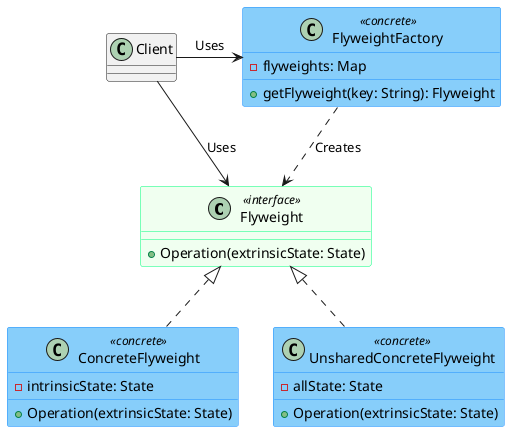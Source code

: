 @startuml
!define RECTANGLE class

skinparam class {
    BackgroundColor<<interface>> HoneyDew
    BorderColor<<interface>> SpringGreen
    BackgroundColor<<concrete>> LightSkyBlue
    BorderColor<<concrete>> DodgerBlue
}

RECTANGLE Flyweight<<interface>> {
  +Operation(extrinsicState: State)
}

RECTANGLE ConcreteFlyweight<<concrete>> {
  -intrinsicState: State
  +Operation(extrinsicState: State)
}

RECTANGLE UnsharedConcreteFlyweight<<concrete>> {
  -allState: State
  +Operation(extrinsicState: State)
}

RECTANGLE FlyweightFactory<<concrete>> {
  -flyweights: Map
  +getFlyweight(key: String): Flyweight
}

RECTANGLE Client {
}

FlyweightFactory ..> Flyweight : Creates
Client -> FlyweightFactory : Uses
Client -> Flyweight : Uses
ConcreteFlyweight .up.|> Flyweight
UnsharedConcreteFlyweight .up.|> Flyweight

@enduml
